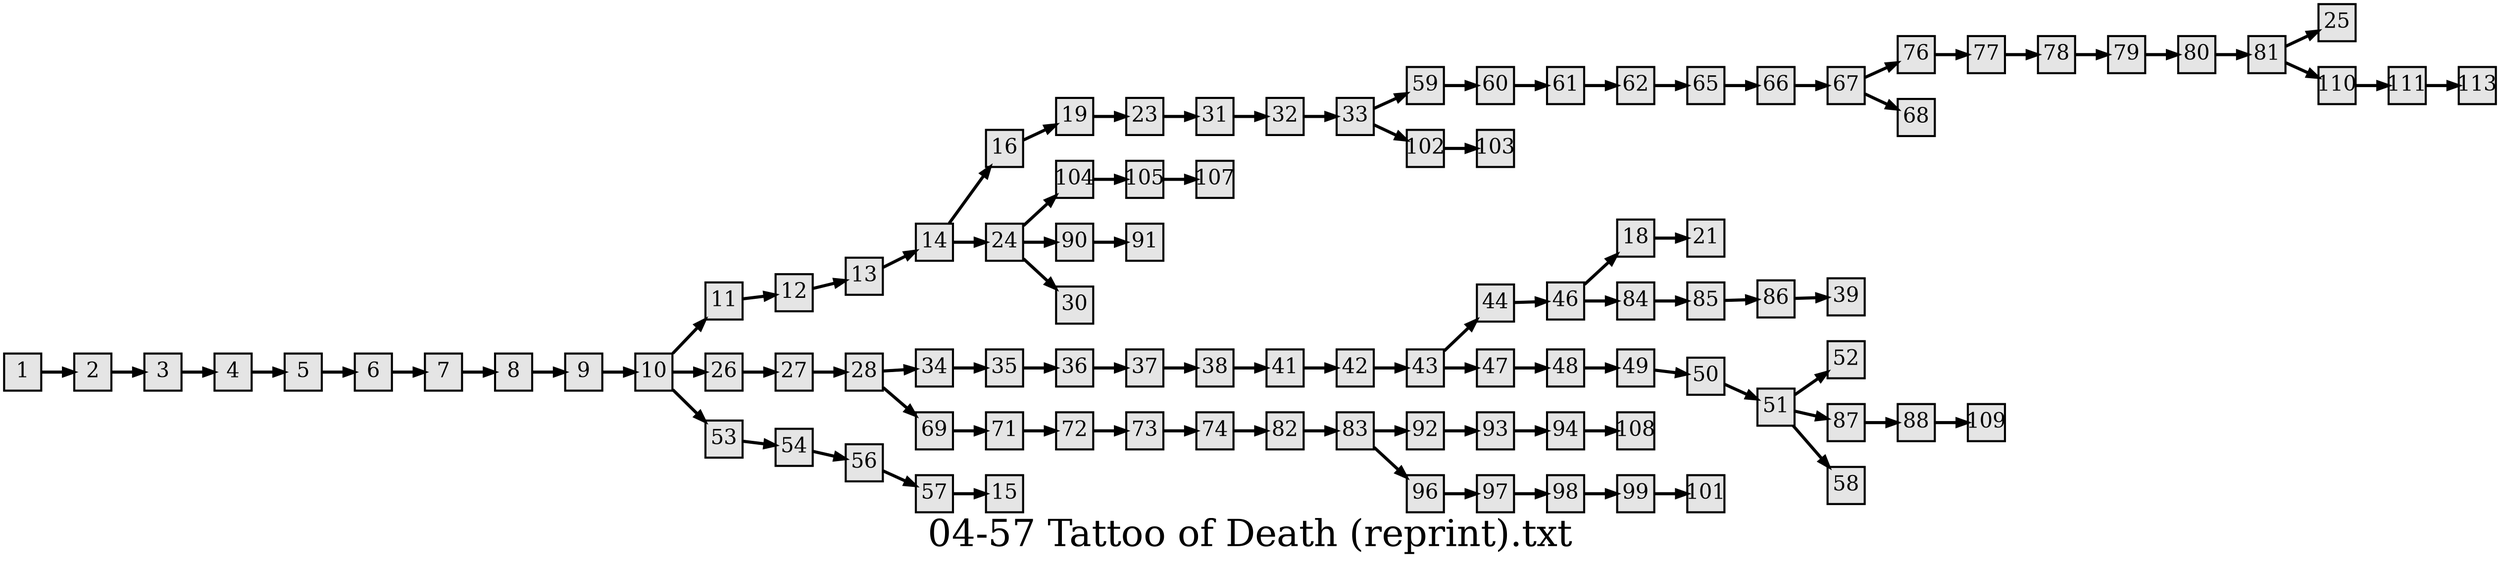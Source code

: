 digraph g{
  graph [ label="04-57 Tattoo of Death (reprint).txt" rankdir=LR, ordering=out, fontsize=36, nodesep="0.35", ranksep="0.45"];
  node  [shape=rect, penwidth=2, fontsize=20, style=filled, fillcolor=grey90, margin="0,0", labelfloat=true, regular=true, fixedsize=true];
  edge  [labelfloat=true, penwidth=3, fontsize=12];
  1 -> 2;
  2 -> 3;
  3 -> 4;
  4 -> 5;
  5 -> 6;
  6 -> 7;
  7 -> 8;
  8 -> 9;
  9 -> 10;
  10 -> 11;
  10 -> 26;
  10 -> 53;
  11 -> 12;
  12 -> 13;
  13 -> 14;
  14 -> 16;
  14 -> 24;
  16 -> 19;
  18 -> 21;
  19 -> 23;
  23 -> 31;
  24 -> 104;
  24 -> 90;
  24 -> 30;
  26 -> 27;
  27 -> 28;
  28 -> 34;
  28 -> 69;
  31 -> 32;
  32 -> 33;
  33 -> 59;
  33 -> 102;
  34 -> 35;
  35 -> 36;
  36 -> 37;
  37 -> 38;
  38 -> 41;
  41 -> 42;
  42 -> 43;
  43 -> 44;
  43 -> 47;
  44 -> 46;
  46 -> 18;
  46 -> 84;
  47 -> 48;
  48 -> 49;
  49 -> 50;
  50 -> 51;
  51 -> 52;
  51 -> 87;
  51 -> 58;
  53 -> 54;
  54 -> 56;
  56 -> 57;
  57 -> 15;
  59 -> 60;
  60 -> 61;
  61 -> 62;
  62 -> 65;
  65 -> 66;
  66 -> 67;
  67 -> 76;
  67 -> 68;
  69 -> 71;
  71 -> 72;
  72 -> 73;
  73 -> 74;
  74 -> 82;
  76 -> 77;
  77 -> 78;
  78 -> 79;
  79 -> 80;
  80 -> 81;
  81 -> 25;
  81 -> 110;
  82 -> 83;
  83 -> 92;
  83 -> 96;
  84 -> 85;
  85 -> 86;
  86 -> 39;
  87 -> 88;
  88 -> 109;
  90 -> 91;
  92 -> 93;
  93 -> 94;
  94 -> 108;
  96 -> 97;
  97 -> 98;
  98 -> 99;
  99 -> 101;
  102 -> 103;
  104 -> 105;
  105 -> 107;
  110 -> 111;
  111 -> 113;
  
  
}

